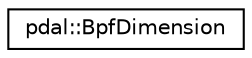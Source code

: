 digraph "Graphical Class Hierarchy"
{
  edge [fontname="Helvetica",fontsize="10",labelfontname="Helvetica",labelfontsize="10"];
  node [fontname="Helvetica",fontsize="10",shape=record];
  rankdir="LR";
  Node1 [label="pdal::BpfDimension",height=0.2,width=0.4,color="black", fillcolor="white", style="filled",URL="$structpdal_1_1BpfDimension.html"];
}
